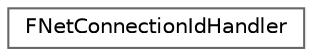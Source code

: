 digraph "Graphical Class Hierarchy"
{
 // INTERACTIVE_SVG=YES
 // LATEX_PDF_SIZE
  bgcolor="transparent";
  edge [fontname=Helvetica,fontsize=10,labelfontname=Helvetica,labelfontsize=10];
  node [fontname=Helvetica,fontsize=10,shape=box,height=0.2,width=0.4];
  rankdir="LR";
  Node0 [id="Node000000",label="FNetConnectionIdHandler",height=0.2,width=0.4,color="grey40", fillcolor="white", style="filled",URL="$d7/d38/classFNetConnectionIdHandler.html",tooltip=" "];
}
